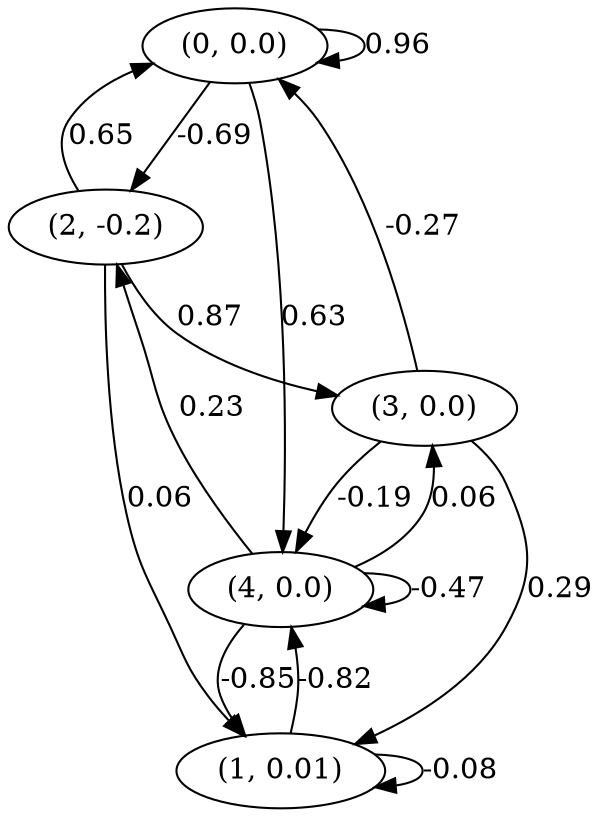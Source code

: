 digraph {
    0 [ label = "(0, 0.0)" ]
    1 [ label = "(1, 0.01)" ]
    2 [ label = "(2, -0.2)" ]
    3 [ label = "(3, 0.0)" ]
    4 [ label = "(4, 0.0)" ]
    0 -> 0 [ label = "0.96" ]
    1 -> 1 [ label = "-0.08" ]
    4 -> 4 [ label = "-0.47" ]
    2 -> 0 [ label = "0.65" ]
    3 -> 0 [ label = "-0.27" ]
    2 -> 1 [ label = "0.06" ]
    3 -> 1 [ label = "0.29" ]
    4 -> 1 [ label = "-0.85" ]
    0 -> 2 [ label = "-0.69" ]
    4 -> 2 [ label = "0.23" ]
    2 -> 3 [ label = "0.87" ]
    4 -> 3 [ label = "0.06" ]
    0 -> 4 [ label = "0.63" ]
    1 -> 4 [ label = "-0.82" ]
    3 -> 4 [ label = "-0.19" ]
}

